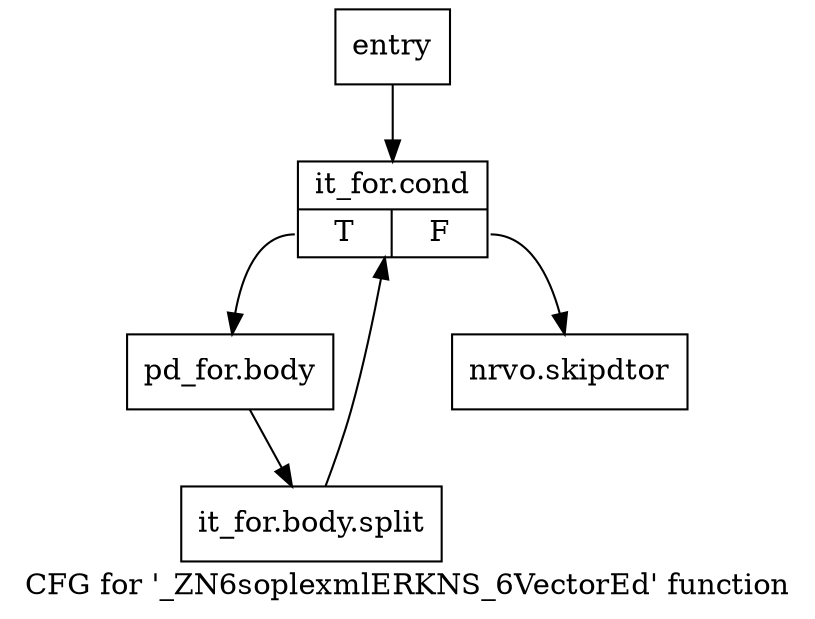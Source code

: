 digraph "CFG for '_ZN6soplexmlERKNS_6VectorEd' function" {
	label="CFG for '_ZN6soplexmlERKNS_6VectorEd' function";

	Node0x21bb080 [shape=record,label="{entry}"];
	Node0x21bb080 -> Node0x21bb0d0;
	Node0x21bb0d0 [shape=record,label="{it_for.cond|{<s0>T|<s1>F}}"];
	Node0x21bb0d0:s0 -> Node0x21bb120;
	Node0x21bb0d0:s1 -> Node0x21bb170;
	Node0x21bb120 [shape=record,label="{pd_for.body}"];
	Node0x21bb120 -> Node0x303e490;
	Node0x303e490 [shape=record,label="{it_for.body.split}"];
	Node0x303e490 -> Node0x21bb0d0;
	Node0x21bb170 [shape=record,label="{nrvo.skipdtor}"];
}
